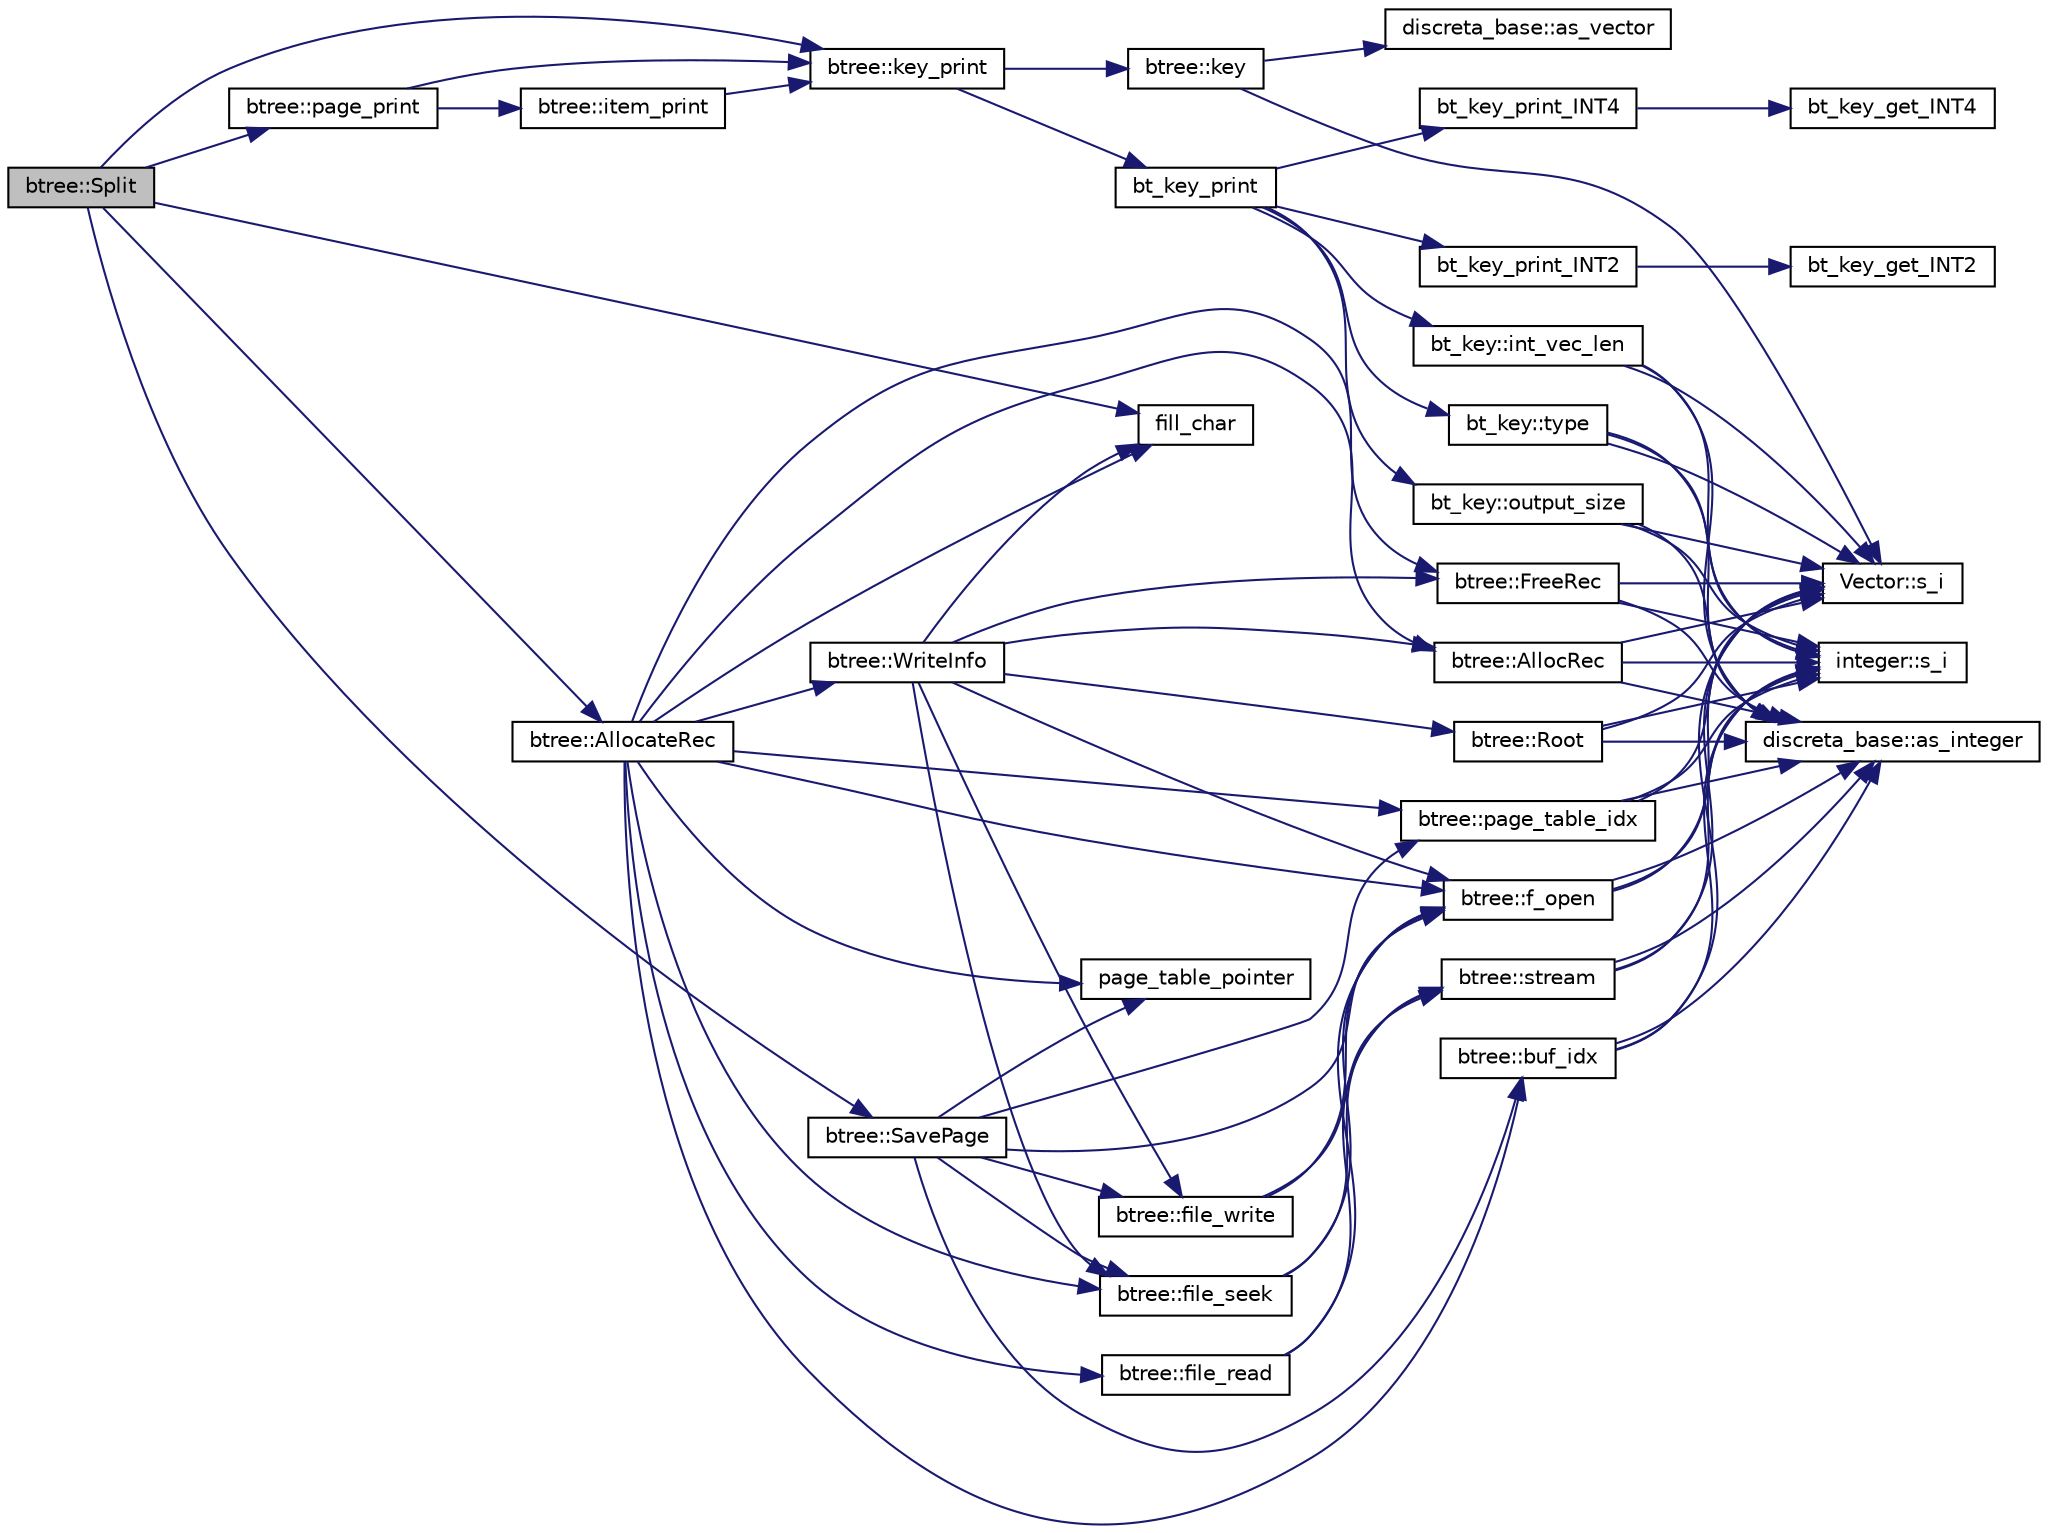 digraph "btree::Split"
{
  edge [fontname="Helvetica",fontsize="10",labelfontname="Helvetica",labelfontsize="10"];
  node [fontname="Helvetica",fontsize="10",shape=record];
  rankdir="LR";
  Node4595 [label="btree::Split",height=0.2,width=0.4,color="black", fillcolor="grey75", style="filled", fontcolor="black"];
  Node4595 -> Node4596 [color="midnightblue",fontsize="10",style="solid",fontname="Helvetica"];
  Node4596 [label="btree::page_print",height=0.2,width=0.4,color="black", fillcolor="white", style="filled",URL="$dd/db0/classbtree.html#ae6ffbcdff58a0c738d1a0e27a963da5d"];
  Node4596 -> Node4597 [color="midnightblue",fontsize="10",style="solid",fontname="Helvetica"];
  Node4597 [label="btree::item_print",height=0.2,width=0.4,color="black", fillcolor="white", style="filled",URL="$dd/db0/classbtree.html#aca05a17e852f911cf7b1a971e7e7ad08"];
  Node4597 -> Node4598 [color="midnightblue",fontsize="10",style="solid",fontname="Helvetica"];
  Node4598 [label="btree::key_print",height=0.2,width=0.4,color="black", fillcolor="white", style="filled",URL="$dd/db0/classbtree.html#a4d527d5afa4891a2fa69fc1a07c48627"];
  Node4598 -> Node4599 [color="midnightblue",fontsize="10",style="solid",fontname="Helvetica"];
  Node4599 [label="bt_key_print",height=0.2,width=0.4,color="black", fillcolor="white", style="filled",URL="$d0/db3/bt__key_8_c.html#a14b2a3662044cca4e54d45f271c947aa"];
  Node4599 -> Node4600 [color="midnightblue",fontsize="10",style="solid",fontname="Helvetica"];
  Node4600 [label="bt_key::type",height=0.2,width=0.4,color="black", fillcolor="white", style="filled",URL="$d1/de5/classbt__key.html#ae788a415a20f75fe7160408a055bb33f"];
  Node4600 -> Node4601 [color="midnightblue",fontsize="10",style="solid",fontname="Helvetica"];
  Node4601 [label="Vector::s_i",height=0.2,width=0.4,color="black", fillcolor="white", style="filled",URL="$d5/db2/class_vector.html#a1c4fe1752523df8119f70dd550244871"];
  Node4600 -> Node4602 [color="midnightblue",fontsize="10",style="solid",fontname="Helvetica"];
  Node4602 [label="discreta_base::as_integer",height=0.2,width=0.4,color="black", fillcolor="white", style="filled",URL="$d7/d71/classdiscreta__base.html#a00d7691eaf874fd283d942692fe8dd26"];
  Node4600 -> Node4603 [color="midnightblue",fontsize="10",style="solid",fontname="Helvetica"];
  Node4603 [label="integer::s_i",height=0.2,width=0.4,color="black", fillcolor="white", style="filled",URL="$d0/de5/classinteger.html#adf28e9f94d4c844adaa950deeb80b904"];
  Node4599 -> Node4604 [color="midnightblue",fontsize="10",style="solid",fontname="Helvetica"];
  Node4604 [label="bt_key::output_size",height=0.2,width=0.4,color="black", fillcolor="white", style="filled",URL="$d1/de5/classbt__key.html#acb48f95d030f62c56051d0cd6e013394"];
  Node4604 -> Node4601 [color="midnightblue",fontsize="10",style="solid",fontname="Helvetica"];
  Node4604 -> Node4602 [color="midnightblue",fontsize="10",style="solid",fontname="Helvetica"];
  Node4604 -> Node4603 [color="midnightblue",fontsize="10",style="solid",fontname="Helvetica"];
  Node4599 -> Node4605 [color="midnightblue",fontsize="10",style="solid",fontname="Helvetica"];
  Node4605 [label="bt_key_print_INT4",height=0.2,width=0.4,color="black", fillcolor="white", style="filled",URL="$d0/db3/bt__key_8_c.html#ad752d162f10144228c321f41fb5b8bdd"];
  Node4605 -> Node4606 [color="midnightblue",fontsize="10",style="solid",fontname="Helvetica"];
  Node4606 [label="bt_key_get_INT4",height=0.2,width=0.4,color="black", fillcolor="white", style="filled",URL="$d0/db3/bt__key_8_c.html#ae2728a8a265629876b486504625977fa"];
  Node4599 -> Node4607 [color="midnightblue",fontsize="10",style="solid",fontname="Helvetica"];
  Node4607 [label="bt_key_print_INT2",height=0.2,width=0.4,color="black", fillcolor="white", style="filled",URL="$d0/db3/bt__key_8_c.html#a557e01620ef554044797f4e097ba0924"];
  Node4607 -> Node4608 [color="midnightblue",fontsize="10",style="solid",fontname="Helvetica"];
  Node4608 [label="bt_key_get_INT2",height=0.2,width=0.4,color="black", fillcolor="white", style="filled",URL="$d0/db3/bt__key_8_c.html#a6a73c042fa4b7f530a244c4fc6c9e8f2"];
  Node4599 -> Node4609 [color="midnightblue",fontsize="10",style="solid",fontname="Helvetica"];
  Node4609 [label="bt_key::int_vec_len",height=0.2,width=0.4,color="black", fillcolor="white", style="filled",URL="$d1/de5/classbt__key.html#ac8e43906f79bacf330fa1726925b7e37"];
  Node4609 -> Node4601 [color="midnightblue",fontsize="10",style="solid",fontname="Helvetica"];
  Node4609 -> Node4602 [color="midnightblue",fontsize="10",style="solid",fontname="Helvetica"];
  Node4609 -> Node4603 [color="midnightblue",fontsize="10",style="solid",fontname="Helvetica"];
  Node4598 -> Node4610 [color="midnightblue",fontsize="10",style="solid",fontname="Helvetica"];
  Node4610 [label="btree::key",height=0.2,width=0.4,color="black", fillcolor="white", style="filled",URL="$dd/db0/classbtree.html#abc561b2c60acc5a699637b7eb2549503"];
  Node4610 -> Node4601 [color="midnightblue",fontsize="10",style="solid",fontname="Helvetica"];
  Node4610 -> Node4611 [color="midnightblue",fontsize="10",style="solid",fontname="Helvetica"];
  Node4611 [label="discreta_base::as_vector",height=0.2,width=0.4,color="black", fillcolor="white", style="filled",URL="$d7/d71/classdiscreta__base.html#a7bdd6cae39c380b128ee9e17e42cf020"];
  Node4596 -> Node4598 [color="midnightblue",fontsize="10",style="solid",fontname="Helvetica"];
  Node4595 -> Node4612 [color="midnightblue",fontsize="10",style="solid",fontname="Helvetica"];
  Node4612 [label="fill_char",height=0.2,width=0.4,color="black", fillcolor="white", style="filled",URL="$d9/d60/discreta_8h.html#a0429f5462bfcfd509d83bc1f7ebfc818"];
  Node4595 -> Node4613 [color="midnightblue",fontsize="10",style="solid",fontname="Helvetica"];
  Node4613 [label="btree::AllocateRec",height=0.2,width=0.4,color="black", fillcolor="white", style="filled",URL="$dd/db0/classbtree.html#afc6388f3da9703ee6cd576bd48fe5264"];
  Node4613 -> Node4614 [color="midnightblue",fontsize="10",style="solid",fontname="Helvetica"];
  Node4614 [label="btree::f_open",height=0.2,width=0.4,color="black", fillcolor="white", style="filled",URL="$dd/db0/classbtree.html#a192d74607f02ea8e0ad631d6e6fd6704"];
  Node4614 -> Node4601 [color="midnightblue",fontsize="10",style="solid",fontname="Helvetica"];
  Node4614 -> Node4602 [color="midnightblue",fontsize="10",style="solid",fontname="Helvetica"];
  Node4614 -> Node4603 [color="midnightblue",fontsize="10",style="solid",fontname="Helvetica"];
  Node4613 -> Node4615 [color="midnightblue",fontsize="10",style="solid",fontname="Helvetica"];
  Node4615 [label="btree::FreeRec",height=0.2,width=0.4,color="black", fillcolor="white", style="filled",URL="$dd/db0/classbtree.html#a2ca35526158f016e569c53c411b5fb50"];
  Node4615 -> Node4601 [color="midnightblue",fontsize="10",style="solid",fontname="Helvetica"];
  Node4615 -> Node4602 [color="midnightblue",fontsize="10",style="solid",fontname="Helvetica"];
  Node4615 -> Node4603 [color="midnightblue",fontsize="10",style="solid",fontname="Helvetica"];
  Node4613 -> Node4616 [color="midnightblue",fontsize="10",style="solid",fontname="Helvetica"];
  Node4616 [label="btree::AllocRec",height=0.2,width=0.4,color="black", fillcolor="white", style="filled",URL="$dd/db0/classbtree.html#adfd0217cbd0386bed9231810d581044b"];
  Node4616 -> Node4601 [color="midnightblue",fontsize="10",style="solid",fontname="Helvetica"];
  Node4616 -> Node4602 [color="midnightblue",fontsize="10",style="solid",fontname="Helvetica"];
  Node4616 -> Node4603 [color="midnightblue",fontsize="10",style="solid",fontname="Helvetica"];
  Node4613 -> Node4617 [color="midnightblue",fontsize="10",style="solid",fontname="Helvetica"];
  Node4617 [label="btree::WriteInfo",height=0.2,width=0.4,color="black", fillcolor="white", style="filled",URL="$dd/db0/classbtree.html#a4a8cdbdf67d06dc6caa53f3a9c83706a"];
  Node4617 -> Node4614 [color="midnightblue",fontsize="10",style="solid",fontname="Helvetica"];
  Node4617 -> Node4612 [color="midnightblue",fontsize="10",style="solid",fontname="Helvetica"];
  Node4617 -> Node4616 [color="midnightblue",fontsize="10",style="solid",fontname="Helvetica"];
  Node4617 -> Node4615 [color="midnightblue",fontsize="10",style="solid",fontname="Helvetica"];
  Node4617 -> Node4618 [color="midnightblue",fontsize="10",style="solid",fontname="Helvetica"];
  Node4618 [label="btree::Root",height=0.2,width=0.4,color="black", fillcolor="white", style="filled",URL="$dd/db0/classbtree.html#a2fd65be715ab94bf4a764c4f582a642b"];
  Node4618 -> Node4601 [color="midnightblue",fontsize="10",style="solid",fontname="Helvetica"];
  Node4618 -> Node4602 [color="midnightblue",fontsize="10",style="solid",fontname="Helvetica"];
  Node4618 -> Node4603 [color="midnightblue",fontsize="10",style="solid",fontname="Helvetica"];
  Node4617 -> Node4619 [color="midnightblue",fontsize="10",style="solid",fontname="Helvetica"];
  Node4619 [label="btree::file_seek",height=0.2,width=0.4,color="black", fillcolor="white", style="filled",URL="$dd/db0/classbtree.html#a829c985973c7c164fda2d81398e13504"];
  Node4619 -> Node4614 [color="midnightblue",fontsize="10",style="solid",fontname="Helvetica"];
  Node4619 -> Node4620 [color="midnightblue",fontsize="10",style="solid",fontname="Helvetica"];
  Node4620 [label="btree::stream",height=0.2,width=0.4,color="black", fillcolor="white", style="filled",URL="$dd/db0/classbtree.html#af99e68df8c3674b7d77ed80a8bbcffac"];
  Node4620 -> Node4601 [color="midnightblue",fontsize="10",style="solid",fontname="Helvetica"];
  Node4620 -> Node4602 [color="midnightblue",fontsize="10",style="solid",fontname="Helvetica"];
  Node4620 -> Node4603 [color="midnightblue",fontsize="10",style="solid",fontname="Helvetica"];
  Node4617 -> Node4621 [color="midnightblue",fontsize="10",style="solid",fontname="Helvetica"];
  Node4621 [label="btree::file_write",height=0.2,width=0.4,color="black", fillcolor="white", style="filled",URL="$dd/db0/classbtree.html#ae5d8a2538af6625ee95573329c8e991b"];
  Node4621 -> Node4614 [color="midnightblue",fontsize="10",style="solid",fontname="Helvetica"];
  Node4621 -> Node4620 [color="midnightblue",fontsize="10",style="solid",fontname="Helvetica"];
  Node4613 -> Node4622 [color="midnightblue",fontsize="10",style="solid",fontname="Helvetica"];
  Node4622 [label="page_table_pointer",height=0.2,width=0.4,color="black", fillcolor="white", style="filled",URL="$d9/d60/discreta_8h.html#a53208086adbea2817fe45f917410d9d0"];
  Node4613 -> Node4623 [color="midnightblue",fontsize="10",style="solid",fontname="Helvetica"];
  Node4623 [label="btree::page_table_idx",height=0.2,width=0.4,color="black", fillcolor="white", style="filled",URL="$dd/db0/classbtree.html#abc6a6f309e4c61cb5a7f4c4a248d384d"];
  Node4623 -> Node4601 [color="midnightblue",fontsize="10",style="solid",fontname="Helvetica"];
  Node4623 -> Node4602 [color="midnightblue",fontsize="10",style="solid",fontname="Helvetica"];
  Node4623 -> Node4603 [color="midnightblue",fontsize="10",style="solid",fontname="Helvetica"];
  Node4613 -> Node4624 [color="midnightblue",fontsize="10",style="solid",fontname="Helvetica"];
  Node4624 [label="btree::buf_idx",height=0.2,width=0.4,color="black", fillcolor="white", style="filled",URL="$dd/db0/classbtree.html#a6a928fc93c93d8b5a83ad1ba699b453e"];
  Node4624 -> Node4601 [color="midnightblue",fontsize="10",style="solid",fontname="Helvetica"];
  Node4624 -> Node4602 [color="midnightblue",fontsize="10",style="solid",fontname="Helvetica"];
  Node4624 -> Node4603 [color="midnightblue",fontsize="10",style="solid",fontname="Helvetica"];
  Node4613 -> Node4612 [color="midnightblue",fontsize="10",style="solid",fontname="Helvetica"];
  Node4613 -> Node4619 [color="midnightblue",fontsize="10",style="solid",fontname="Helvetica"];
  Node4613 -> Node4625 [color="midnightblue",fontsize="10",style="solid",fontname="Helvetica"];
  Node4625 [label="btree::file_read",height=0.2,width=0.4,color="black", fillcolor="white", style="filled",URL="$dd/db0/classbtree.html#ab0b9bbc01c3d3836048934e90aec5f6c"];
  Node4625 -> Node4614 [color="midnightblue",fontsize="10",style="solid",fontname="Helvetica"];
  Node4625 -> Node4620 [color="midnightblue",fontsize="10",style="solid",fontname="Helvetica"];
  Node4595 -> Node4626 [color="midnightblue",fontsize="10",style="solid",fontname="Helvetica"];
  Node4626 [label="btree::SavePage",height=0.2,width=0.4,color="black", fillcolor="white", style="filled",URL="$dd/db0/classbtree.html#a2dd55fa54a2db4dfd5746d2f27835e26"];
  Node4626 -> Node4614 [color="midnightblue",fontsize="10",style="solid",fontname="Helvetica"];
  Node4626 -> Node4624 [color="midnightblue",fontsize="10",style="solid",fontname="Helvetica"];
  Node4626 -> Node4619 [color="midnightblue",fontsize="10",style="solid",fontname="Helvetica"];
  Node4626 -> Node4621 [color="midnightblue",fontsize="10",style="solid",fontname="Helvetica"];
  Node4626 -> Node4622 [color="midnightblue",fontsize="10",style="solid",fontname="Helvetica"];
  Node4626 -> Node4623 [color="midnightblue",fontsize="10",style="solid",fontname="Helvetica"];
  Node4595 -> Node4598 [color="midnightblue",fontsize="10",style="solid",fontname="Helvetica"];
}
